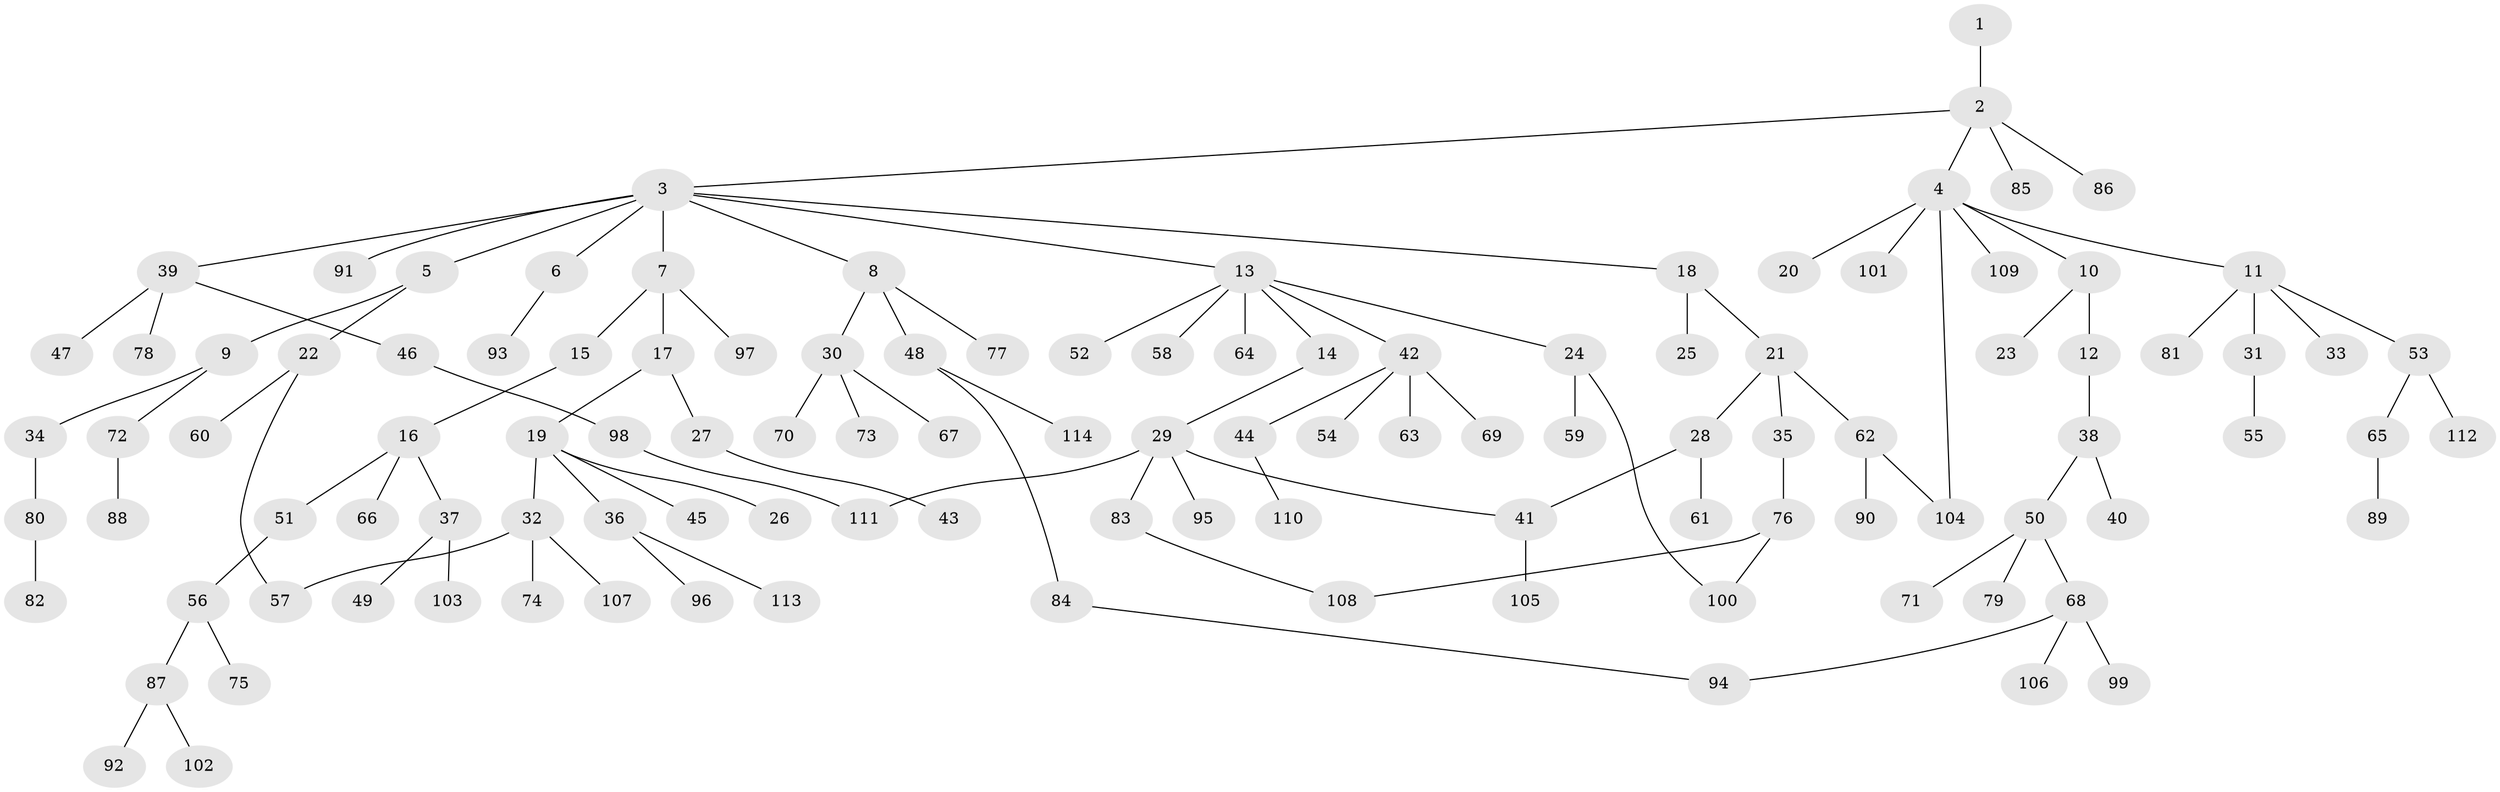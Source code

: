 // Generated by graph-tools (version 1.1) at 2025/42/03/09/25 04:42:01]
// undirected, 114 vertices, 120 edges
graph export_dot {
graph [start="1"]
  node [color=gray90,style=filled];
  1;
  2;
  3;
  4;
  5;
  6;
  7;
  8;
  9;
  10;
  11;
  12;
  13;
  14;
  15;
  16;
  17;
  18;
  19;
  20;
  21;
  22;
  23;
  24;
  25;
  26;
  27;
  28;
  29;
  30;
  31;
  32;
  33;
  34;
  35;
  36;
  37;
  38;
  39;
  40;
  41;
  42;
  43;
  44;
  45;
  46;
  47;
  48;
  49;
  50;
  51;
  52;
  53;
  54;
  55;
  56;
  57;
  58;
  59;
  60;
  61;
  62;
  63;
  64;
  65;
  66;
  67;
  68;
  69;
  70;
  71;
  72;
  73;
  74;
  75;
  76;
  77;
  78;
  79;
  80;
  81;
  82;
  83;
  84;
  85;
  86;
  87;
  88;
  89;
  90;
  91;
  92;
  93;
  94;
  95;
  96;
  97;
  98;
  99;
  100;
  101;
  102;
  103;
  104;
  105;
  106;
  107;
  108;
  109;
  110;
  111;
  112;
  113;
  114;
  1 -- 2;
  2 -- 3;
  2 -- 4;
  2 -- 85;
  2 -- 86;
  3 -- 5;
  3 -- 6;
  3 -- 7;
  3 -- 8;
  3 -- 13;
  3 -- 18;
  3 -- 39;
  3 -- 91;
  4 -- 10;
  4 -- 11;
  4 -- 20;
  4 -- 101;
  4 -- 104;
  4 -- 109;
  5 -- 9;
  5 -- 22;
  6 -- 93;
  7 -- 15;
  7 -- 17;
  7 -- 97;
  8 -- 30;
  8 -- 48;
  8 -- 77;
  9 -- 34;
  9 -- 72;
  10 -- 12;
  10 -- 23;
  11 -- 31;
  11 -- 33;
  11 -- 53;
  11 -- 81;
  12 -- 38;
  13 -- 14;
  13 -- 24;
  13 -- 42;
  13 -- 52;
  13 -- 58;
  13 -- 64;
  14 -- 29;
  15 -- 16;
  16 -- 37;
  16 -- 51;
  16 -- 66;
  17 -- 19;
  17 -- 27;
  18 -- 21;
  18 -- 25;
  19 -- 26;
  19 -- 32;
  19 -- 36;
  19 -- 45;
  21 -- 28;
  21 -- 35;
  21 -- 62;
  22 -- 57;
  22 -- 60;
  24 -- 59;
  24 -- 100;
  27 -- 43;
  28 -- 61;
  28 -- 41;
  29 -- 41;
  29 -- 83;
  29 -- 95;
  29 -- 111;
  30 -- 67;
  30 -- 70;
  30 -- 73;
  31 -- 55;
  32 -- 74;
  32 -- 107;
  32 -- 57;
  34 -- 80;
  35 -- 76;
  36 -- 96;
  36 -- 113;
  37 -- 49;
  37 -- 103;
  38 -- 40;
  38 -- 50;
  39 -- 46;
  39 -- 47;
  39 -- 78;
  41 -- 105;
  42 -- 44;
  42 -- 54;
  42 -- 63;
  42 -- 69;
  44 -- 110;
  46 -- 98;
  48 -- 84;
  48 -- 114;
  50 -- 68;
  50 -- 71;
  50 -- 79;
  51 -- 56;
  53 -- 65;
  53 -- 112;
  56 -- 75;
  56 -- 87;
  62 -- 90;
  62 -- 104;
  65 -- 89;
  68 -- 94;
  68 -- 99;
  68 -- 106;
  72 -- 88;
  76 -- 100;
  76 -- 108;
  80 -- 82;
  83 -- 108;
  84 -- 94;
  87 -- 92;
  87 -- 102;
  98 -- 111;
}
